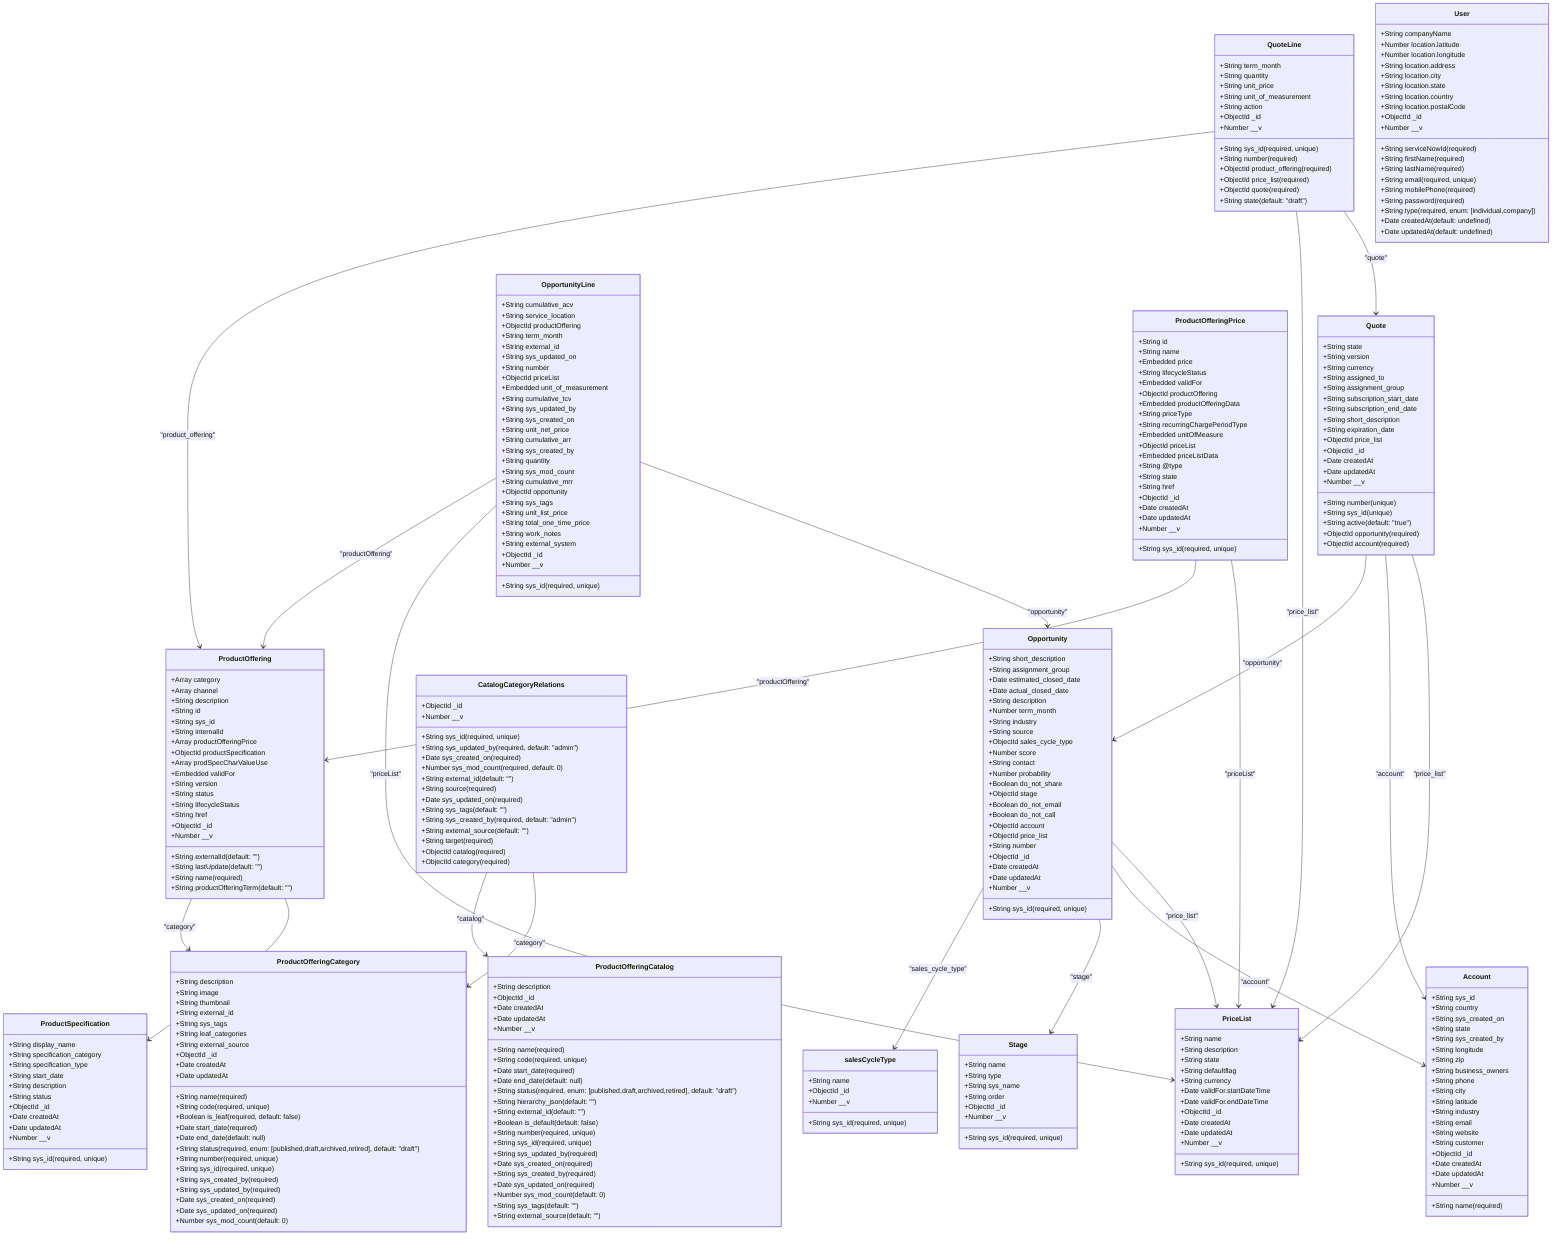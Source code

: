 classDiagram

  subgraph Component_1
    class Account {
      +String name (required)
      +String sys_id
      +String country
      +String sys_created_on
      +String state
      +String sys_created_by
      +String longitude
      +String zip
      +String business_owners
      +String phone
      +String city
      +String latitude
      +String industry
      +String email
      +String website
      +String customer
      +ObjectId _id
      +Date createdAt
      +Date updatedAt
      +Number __v
    }
    class Opportunity {
      +String sys_id (required, unique)
      +String short_description
      +String assignment_group
      +Date estimated_closed_date
      +Date actual_closed_date
      +String description
      +Number term_month
      +String industry
      +String source
      +ObjectId sales_cycle_type
      +Number score
      +String contact
      +Number probability
      +Boolean do_not_share
      +ObjectId stage
      +Boolean do_not_email
      +Boolean do_not_call
      +ObjectId account
      +ObjectId price_list
      +String number
      +ObjectId _id
      +Date createdAt
      +Date updatedAt
      +Number __v
    }
    class Quote {
      +String number (unique)
      +String sys_id (unique)
      +String state
      +String version
      +String currency
      +String assigned_to
      +String assignment_group
      +String subscription_start_date
      +String subscription_end_date
      +String short_description
      +String expiration_date
      +String active (default: "true")
      +ObjectId opportunity (required)
      +ObjectId account (required)
      +ObjectId price_list
      +ObjectId _id
      +Date createdAt
      +Date updatedAt
      +Number __v
    }
    class salesCycleType {
      +String sys_id (required, unique)
      +String name
      +ObjectId _id
      +Number __v
    }
    class Stage {
      +String sys_id (required, unique)
      +String name
      +String type
      +String sys_name
      +String order
      +ObjectId _id
      +Number __v
    }
    class PriceList {
      +String sys_id (required, unique)
      +String name
      +String description
      +String state
      +String defaultflag
      +String currency
      +Date validFor.startDateTime
      +Date validFor.endDateTime
      +ObjectId _id
      +Date createdAt
      +Date updatedAt
      +Number __v
    }
    class OpportunityLine {
      +String cumulative_acv
      +String service_location
      +ObjectId productOffering
      +String term_month
      +String external_id
      +String sys_updated_on
      +String number
      +String sys_id (required, unique)
      +ObjectId priceList
      +Embedded unit_of_measurement
      +String cumulative_tcv
      +String sys_updated_by
      +String sys_created_on
      +String unit_net_price
      +String cumulative_arr
      +String sys_created_by
      +String quantity
      +String sys_mod_count
      +String cumulative_mrr
      +ObjectId opportunity
      +String sys_tags
      +String unit_list_price
      +String total_one_time_price
      +String work_notes
      +String external_system
      +ObjectId _id
      +Number __v
    }
    class QuoteLine {
      +String sys_id (required, unique)
      +String number (required)
      +ObjectId product_offering (required)
      +String term_month
      +String quantity
      +String unit_price
      +ObjectId price_list (required)
      +String unit_of_measurement
      +ObjectId quote (required)
      +String state (default: "draft")
      +String action
      +ObjectId _id
      +Number __v
    }
    class ProductOfferingPrice {
      +String sys_id (required, unique)
      +String id
      +String name
      +Embedded price
      +String lifecycleStatus
      +Embedded validFor
      +ObjectId productOffering
      +Embedded productOfferingData
      +String priceType
      +String recurringChargePeriodType
      +Embedded unitOfMeasure
      +ObjectId priceList
      +Embedded priceListData
      +String @type
      +String state
      +String href
      +ObjectId _id
      +Date createdAt
      +Date updatedAt
      +Number __v
    }
    class ProductOffering {
      +Array category
      +Array channel
      +String description
      +String externalId (default: "")
      +String id
      +String sys_id
      +String internalId
      +String lastUpdate (default: "")
      +String name (required)
      +Array productOfferingPrice
      +String productOfferingTerm (default: "")
      +ObjectId productSpecification
      +Array prodSpecCharValueUse
      +Embedded validFor
      +String version
      +String status
      +String lifecycleStatus
      +String href
      +ObjectId _id
      +Number __v
    }
    class ProductOfferingCategory {
      +String name (required)
      +String code (required, unique)
      +Boolean is_leaf (required, default: false)
      +Date start_date (required)
      +Date end_date (default: null)
      +String status (required, enum: [published,draft,archived,retired], default: "draft")
      +String description
      +String image
      +String thumbnail
      +String number (required, unique)
      +String sys_id (required, unique)
      +String sys_created_by (required)
      +String sys_updated_by (required)
      +Date sys_created_on (required)
      +Date sys_updated_on (required)
      +Number sys_mod_count (default: 0)
      +String external_id
      +String sys_tags
      +String leaf_categories
      +String external_source
      +ObjectId _id
      +Date createdAt
      +Date updatedAt
    }
    class ProductSpecification {
      +String sys_id (required, unique)
      +String display_name
      +String specification_category
      +String specification_type
      +String start_date
      +String description
      +String status
      +ObjectId _id
      +Date createdAt
      +Date updatedAt
      +Number __v
    }
    class CatalogCategoryRelations {
      +String sys_id (required, unique)
      +String sys_updated_by (required, default: "admin")
      +Date sys_created_on (required)
      +Number sys_mod_count (required, default: 0)
      +String external_id (default: "")
      +String source (required)
      +Date sys_updated_on (required)
      +String sys_tags (default: "")
      +String sys_created_by (required, default: "admin")
      +String external_source (default: "")
      +String target (required)
      +ObjectId catalog (required)
      +ObjectId category (required)
      +ObjectId _id
      +Number __v
    }
    class ProductOfferingCatalog {
      +String name (required)
      +String code (required, unique)
      +Date start_date (required)
      +Date end_date (default: null)
      +String status (required, enum: [published,draft,archived,retired], default: "draft")
      +String hierarchy_json (default: "")
      +String description
      +String external_id (default: "")
      +Boolean is_default (default: false)
      +String number (required, unique)
      +String sys_id (required, unique)
      +String sys_updated_by (required)
      +Date sys_created_on (required)
      +String sys_created_by (required)
      +Date sys_updated_on (required)
      +Number sys_mod_count (default: 0)
      +String sys_tags (default: "")
      +String external_source (default: "")
      +ObjectId _id
      +Date createdAt
      +Date updatedAt
      +Number __v
    }
  end

  subgraph Component_2
    class User {
      +String serviceNowId (required)
      +String firstName (required)
      +String lastName (required)
      +String email (required, unique)
      +String mobilePhone (required)
      +String password (required)
      +String type (required, enum: [individual,company])
      +String companyName
      +Number location.latitude
      +Number location.longitude
      +String location.address
      +String location.city
      +String location.state
      +String location.country
      +String location.postalCode
      +Date createdAt (default: undefined)
      +Date updatedAt (default: undefined)
      +ObjectId _id
      +Number __v
    }
  end

  CatalogCategoryRelations --> ProductOfferingCatalog : "catalog"
  CatalogCategoryRelations --> ProductOfferingCategory : "category"
  Opportunity --> salesCycleType : "sales_cycle_type"
  Opportunity --> Stage : "stage"
  Opportunity --> Account : "account"
  Opportunity --> PriceList : "price_list"
  OpportunityLine --> ProductOffering : "productOffering"
  OpportunityLine --> PriceList : "priceList"
  OpportunityLine --> Opportunity : "opportunity"
  ProductOffering --> ProductOfferingCategory : "category"
  ProductOffering --> ProductSpecification : "productSpecification"
  ProductOfferingPrice --> ProductOffering : "productOffering"
  ProductOfferingPrice --> PriceList : "priceList"
  Quote --> Opportunity : "opportunity"
  Quote --> Account : "account"
  Quote --> PriceList : "price_list"
  QuoteLine --> ProductOffering : "product_offering"
  QuoteLine --> PriceList : "price_list"
  QuoteLine --> Quote : "quote"
